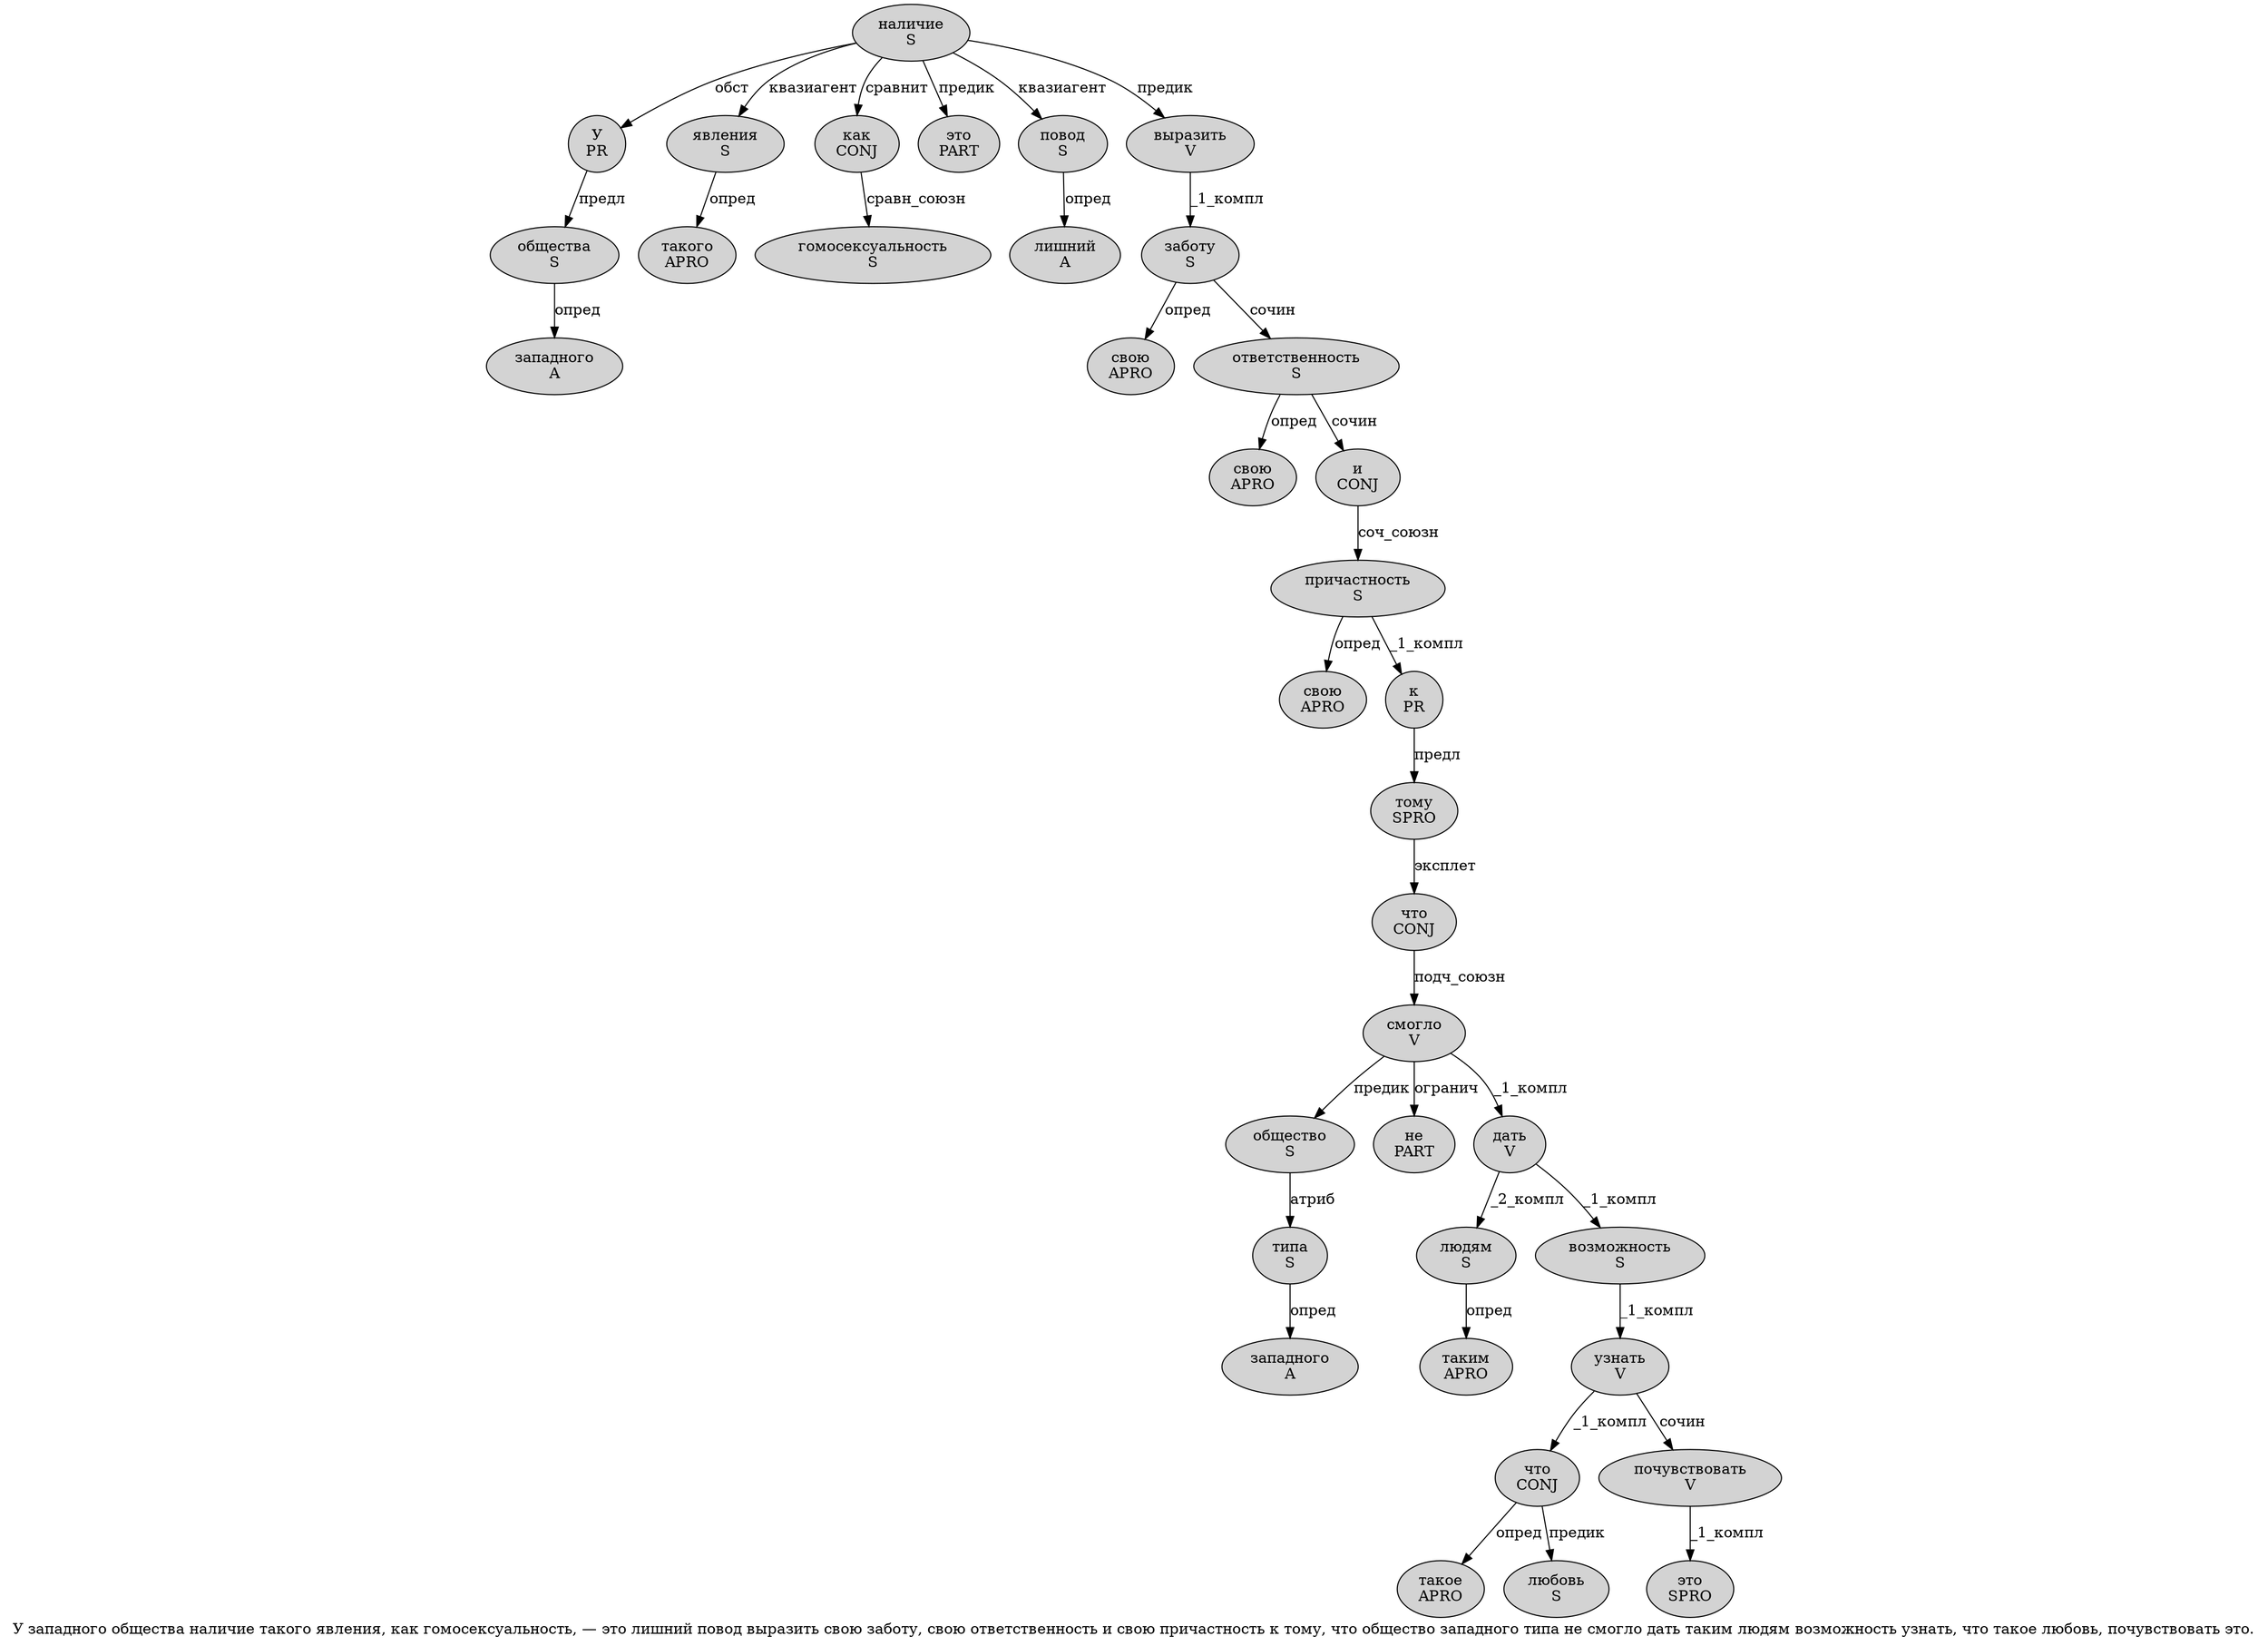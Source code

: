 digraph SENTENCE_4403 {
	graph [label="У западного общества наличие такого явления, как гомосексуальность, — это лишний повод выразить свою заботу, свою ответственность и свою причастность к тому, что общество западного типа не смогло дать таким людям возможность узнать, что такое любовь, почувствовать это."]
	node [style=filled]
		0 [label="У
PR" color="" fillcolor=lightgray penwidth=1 shape=ellipse]
		1 [label="западного
A" color="" fillcolor=lightgray penwidth=1 shape=ellipse]
		2 [label="общества
S" color="" fillcolor=lightgray penwidth=1 shape=ellipse]
		3 [label="наличие
S" color="" fillcolor=lightgray penwidth=1 shape=ellipse]
		4 [label="такого
APRO" color="" fillcolor=lightgray penwidth=1 shape=ellipse]
		5 [label="явления
S" color="" fillcolor=lightgray penwidth=1 shape=ellipse]
		7 [label="как
CONJ" color="" fillcolor=lightgray penwidth=1 shape=ellipse]
		8 [label="гомосексуальность
S" color="" fillcolor=lightgray penwidth=1 shape=ellipse]
		11 [label="это
PART" color="" fillcolor=lightgray penwidth=1 shape=ellipse]
		12 [label="лишний
A" color="" fillcolor=lightgray penwidth=1 shape=ellipse]
		13 [label="повод
S" color="" fillcolor=lightgray penwidth=1 shape=ellipse]
		14 [label="выразить
V" color="" fillcolor=lightgray penwidth=1 shape=ellipse]
		15 [label="свою
APRO" color="" fillcolor=lightgray penwidth=1 shape=ellipse]
		16 [label="заботу
S" color="" fillcolor=lightgray penwidth=1 shape=ellipse]
		18 [label="свою
APRO" color="" fillcolor=lightgray penwidth=1 shape=ellipse]
		19 [label="ответственность
S" color="" fillcolor=lightgray penwidth=1 shape=ellipse]
		20 [label="и
CONJ" color="" fillcolor=lightgray penwidth=1 shape=ellipse]
		21 [label="свою
APRO" color="" fillcolor=lightgray penwidth=1 shape=ellipse]
		22 [label="причастность
S" color="" fillcolor=lightgray penwidth=1 shape=ellipse]
		23 [label="к
PR" color="" fillcolor=lightgray penwidth=1 shape=ellipse]
		24 [label="тому
SPRO" color="" fillcolor=lightgray penwidth=1 shape=ellipse]
		26 [label="что
CONJ" color="" fillcolor=lightgray penwidth=1 shape=ellipse]
		27 [label="общество
S" color="" fillcolor=lightgray penwidth=1 shape=ellipse]
		28 [label="западного
A" color="" fillcolor=lightgray penwidth=1 shape=ellipse]
		29 [label="типа
S" color="" fillcolor=lightgray penwidth=1 shape=ellipse]
		30 [label="не
PART" color="" fillcolor=lightgray penwidth=1 shape=ellipse]
		31 [label="смогло
V" color="" fillcolor=lightgray penwidth=1 shape=ellipse]
		32 [label="дать
V" color="" fillcolor=lightgray penwidth=1 shape=ellipse]
		33 [label="таким
APRO" color="" fillcolor=lightgray penwidth=1 shape=ellipse]
		34 [label="людям
S" color="" fillcolor=lightgray penwidth=1 shape=ellipse]
		35 [label="возможность
S" color="" fillcolor=lightgray penwidth=1 shape=ellipse]
		36 [label="узнать
V" color="" fillcolor=lightgray penwidth=1 shape=ellipse]
		38 [label="что
CONJ" color="" fillcolor=lightgray penwidth=1 shape=ellipse]
		39 [label="такое
APRO" color="" fillcolor=lightgray penwidth=1 shape=ellipse]
		40 [label="любовь
S" color="" fillcolor=lightgray penwidth=1 shape=ellipse]
		42 [label="почувствовать
V" color="" fillcolor=lightgray penwidth=1 shape=ellipse]
		43 [label="это
SPRO" color="" fillcolor=lightgray penwidth=1 shape=ellipse]
			19 -> 18 [label="опред"]
			19 -> 20 [label="сочин"]
			7 -> 8 [label="сравн_союзн"]
			3 -> 0 [label="обст"]
			3 -> 5 [label="квазиагент"]
			3 -> 7 [label="сравнит"]
			3 -> 11 [label="предик"]
			3 -> 13 [label="квазиагент"]
			3 -> 14 [label="предик"]
			35 -> 36 [label="_1_компл"]
			24 -> 26 [label="эксплет"]
			22 -> 21 [label="опред"]
			22 -> 23 [label="_1_компл"]
			23 -> 24 [label="предл"]
			31 -> 27 [label="предик"]
			31 -> 30 [label="огранич"]
			31 -> 32 [label="_1_компл"]
			5 -> 4 [label="опред"]
			13 -> 12 [label="опред"]
			16 -> 15 [label="опред"]
			16 -> 19 [label="сочин"]
			38 -> 39 [label="опред"]
			38 -> 40 [label="предик"]
			2 -> 1 [label="опред"]
			27 -> 29 [label="атриб"]
			34 -> 33 [label="опред"]
			36 -> 38 [label="_1_компл"]
			36 -> 42 [label="сочин"]
			29 -> 28 [label="опред"]
			14 -> 16 [label="_1_компл"]
			32 -> 34 [label="_2_компл"]
			32 -> 35 [label="_1_компл"]
			42 -> 43 [label="_1_компл"]
			0 -> 2 [label="предл"]
			20 -> 22 [label="соч_союзн"]
			26 -> 31 [label="подч_союзн"]
}